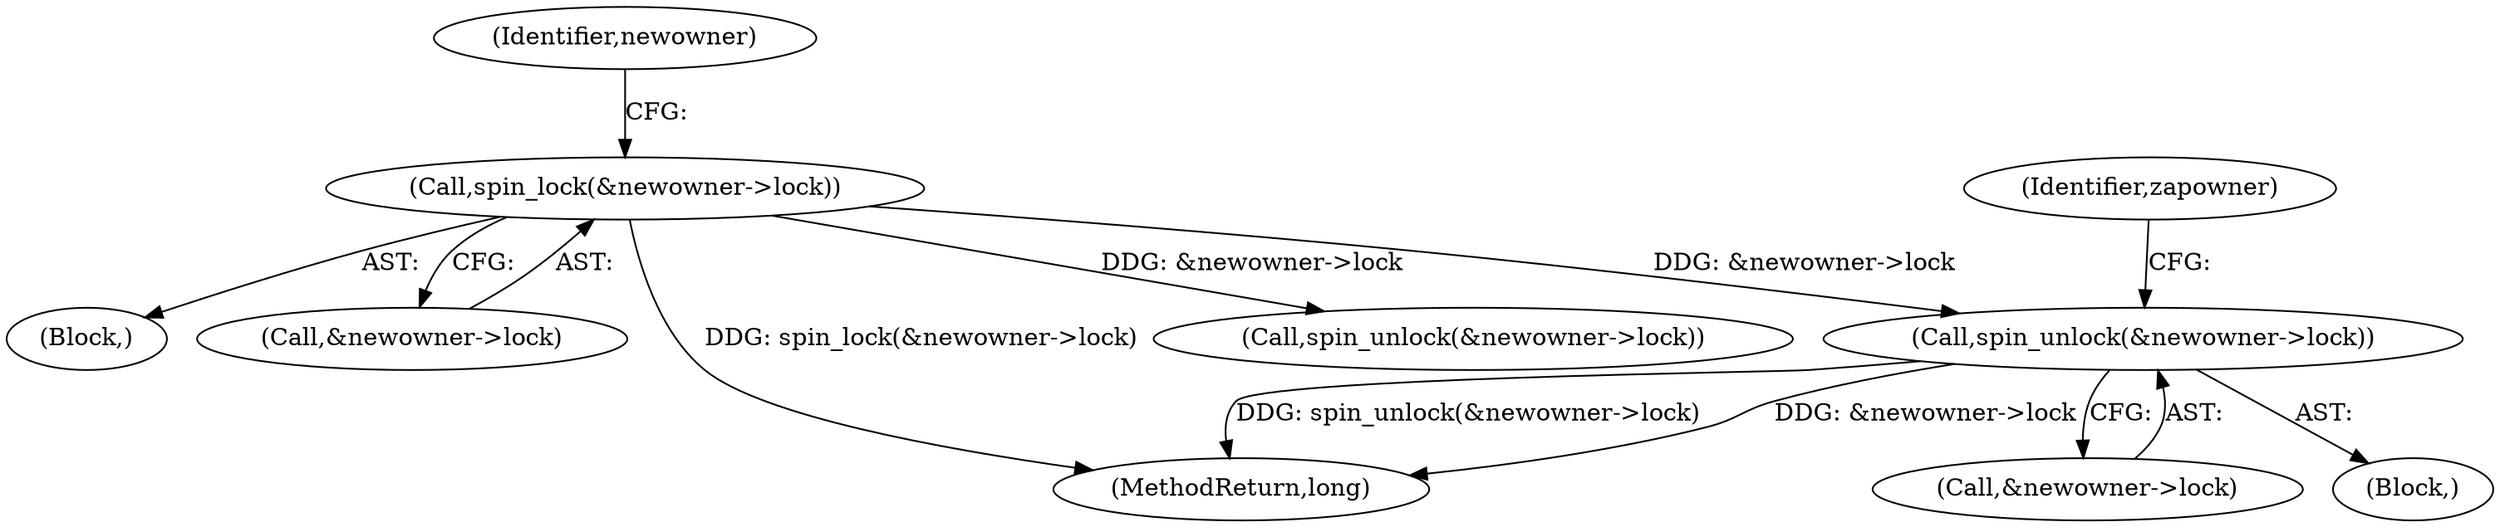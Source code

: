 digraph "0_linux_363b02dab09b3226f3bd1420dad9c72b79a42a76_8@pointer" {
"1000458" [label="(Call,spin_unlock(&newowner->lock))"];
"1000299" [label="(Call,spin_lock(&newowner->lock))"];
"1000464" [label="(Identifier,zapowner)"];
"1000280" [label="(Block,)"];
"1000300" [label="(Call,&newowner->lock)"];
"1000471" [label="(MethodReturn,long)"];
"1000459" [label="(Call,&newowner->lock)"];
"1000110" [label="(Block,)"];
"1000309" [label="(Identifier,newowner)"];
"1000458" [label="(Call,spin_unlock(&newowner->lock))"];
"1000299" [label="(Call,spin_lock(&newowner->lock))"];
"1000346" [label="(Call,spin_unlock(&newowner->lock))"];
"1000458" -> "1000110"  [label="AST: "];
"1000458" -> "1000459"  [label="CFG: "];
"1000459" -> "1000458"  [label="AST: "];
"1000464" -> "1000458"  [label="CFG: "];
"1000458" -> "1000471"  [label="DDG: &newowner->lock"];
"1000458" -> "1000471"  [label="DDG: spin_unlock(&newowner->lock)"];
"1000299" -> "1000458"  [label="DDG: &newowner->lock"];
"1000299" -> "1000280"  [label="AST: "];
"1000299" -> "1000300"  [label="CFG: "];
"1000300" -> "1000299"  [label="AST: "];
"1000309" -> "1000299"  [label="CFG: "];
"1000299" -> "1000471"  [label="DDG: spin_lock(&newowner->lock)"];
"1000299" -> "1000346"  [label="DDG: &newowner->lock"];
}
